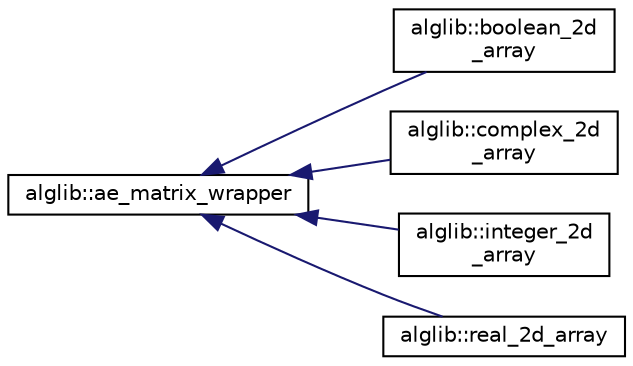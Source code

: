 digraph "Graphical Class Hierarchy"
{
  edge [fontname="Helvetica",fontsize="10",labelfontname="Helvetica",labelfontsize="10"];
  node [fontname="Helvetica",fontsize="10",shape=record];
  rankdir="LR";
  Node0 [label="alglib::ae_matrix_wrapper",height=0.2,width=0.4,color="black", fillcolor="white", style="filled",URL="$classalglib_1_1ae__matrix__wrapper.html"];
  Node0 -> Node1 [dir="back",color="midnightblue",fontsize="10",style="solid",fontname="Helvetica"];
  Node1 [label="alglib::boolean_2d\l_array",height=0.2,width=0.4,color="black", fillcolor="white", style="filled",URL="$classalglib_1_1boolean__2d__array.html"];
  Node0 -> Node2 [dir="back",color="midnightblue",fontsize="10",style="solid",fontname="Helvetica"];
  Node2 [label="alglib::complex_2d\l_array",height=0.2,width=0.4,color="black", fillcolor="white", style="filled",URL="$classalglib_1_1complex__2d__array.html"];
  Node0 -> Node3 [dir="back",color="midnightblue",fontsize="10",style="solid",fontname="Helvetica"];
  Node3 [label="alglib::integer_2d\l_array",height=0.2,width=0.4,color="black", fillcolor="white", style="filled",URL="$classalglib_1_1integer__2d__array.html"];
  Node0 -> Node4 [dir="back",color="midnightblue",fontsize="10",style="solid",fontname="Helvetica"];
  Node4 [label="alglib::real_2d_array",height=0.2,width=0.4,color="black", fillcolor="white", style="filled",URL="$classalglib_1_1real__2d__array.html"];
}
